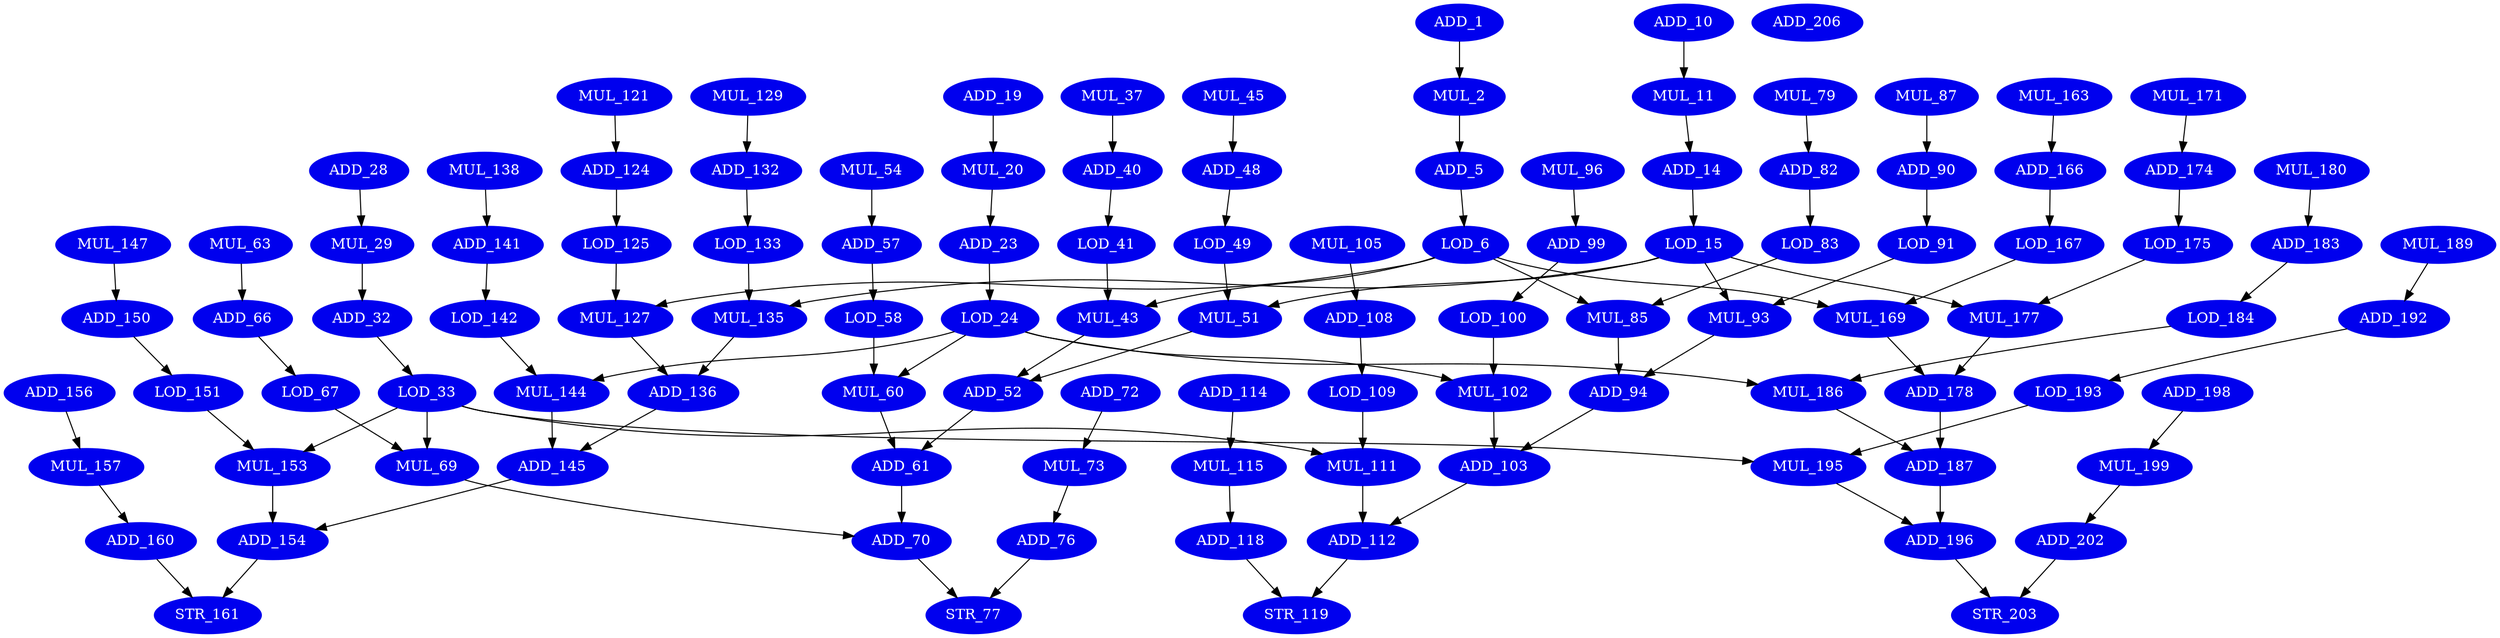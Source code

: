 digraph matmul_dfg__3 {
    node [fontcolor=white,style=filled,color=blue2];
    ADD_1 [label = ADD_1 ];
    MUL_2 [label = MUL_2 ];
    ADD_5 [label = ADD_5 ];
    LOD_6 [label = LOD_6 ];
    ADD_10 [label = ADD_10 ];
    MUL_11 [label = MUL_11 ];
    ADD_14 [label = ADD_14 ];
    LOD_15 [label = LOD_15 ];
    ADD_19 [label = ADD_19 ];
    MUL_20 [label = MUL_20 ];
    ADD_23 [label = ADD_23 ];
    LOD_24 [label = LOD_24 ];
    ADD_28 [label = ADD_28 ];
    MUL_29 [label = MUL_29 ];
    ADD_32 [label = ADD_32 ];
    LOD_33 [label = LOD_33 ];
    MUL_37 [label = MUL_37 ];
    ADD_40 [label = ADD_40 ];
    LOD_41 [label = LOD_41 ];
    MUL_43 [label = MUL_43 ];
    MUL_45 [label = MUL_45 ];
    ADD_48 [label = ADD_48 ];
    LOD_49 [label = LOD_49 ];
    MUL_51 [label = MUL_51 ];
    ADD_52 [label = ADD_52 ];
    MUL_54 [label = MUL_54 ];
    ADD_57 [label = ADD_57 ];
    LOD_58 [label = LOD_58 ];
    MUL_60 [label = MUL_60 ];
    ADD_61 [label = ADD_61 ];
    MUL_63 [label = MUL_63 ];
    ADD_66 [label = ADD_66 ];
    LOD_67 [label = LOD_67 ];
    MUL_69 [label = MUL_69 ];
    ADD_70 [label = ADD_70 ];
    ADD_72 [label = ADD_72 ];
    MUL_73 [label = MUL_73 ];
    ADD_76 [label = ADD_76 ];
    STR_77 [label = STR_77 ];
    MUL_79 [label = MUL_79 ];
    ADD_82 [label = ADD_82 ];
    LOD_83 [label = LOD_83 ];
    MUL_85 [label = MUL_85 ];
    MUL_87 [label = MUL_87 ];
    ADD_90 [label = ADD_90 ];
    LOD_91 [label = LOD_91 ];
    MUL_93 [label = MUL_93 ];
    ADD_94 [label = ADD_94 ];
    MUL_96 [label = MUL_96 ];
    ADD_99 [label = ADD_99 ];
    LOD_100 [label = LOD_100 ];
    MUL_102 [label = MUL_102 ];
    ADD_103 [label = ADD_103 ];
    MUL_105 [label = MUL_105 ];
    ADD_108 [label = ADD_108 ];
    LOD_109 [label = LOD_109 ];
    MUL_111 [label = MUL_111 ];
    ADD_112 [label = ADD_112 ];
    ADD_114 [label = ADD_114 ];
    MUL_115 [label = MUL_115 ];
    ADD_118 [label = ADD_118 ];
    STR_119 [label = STR_119 ];
    MUL_121 [label = MUL_121 ];
    ADD_124 [label = ADD_124 ];
    LOD_125 [label = LOD_125 ];
    MUL_127 [label = MUL_127 ];
    MUL_129 [label = MUL_129 ];
    ADD_132 [label = ADD_132 ];
    LOD_133 [label = LOD_133 ];
    MUL_135 [label = MUL_135 ];
    ADD_136 [label = ADD_136 ];
    MUL_138 [label = MUL_138 ];
    ADD_141 [label = ADD_141 ];
    LOD_142 [label = LOD_142 ];
    MUL_144 [label = MUL_144 ];
    ADD_145 [label = ADD_145 ];
    MUL_147 [label = MUL_147 ];
    ADD_150 [label = ADD_150 ];
    LOD_151 [label = LOD_151 ];
    MUL_153 [label = MUL_153 ];
    ADD_154 [label = ADD_154 ];
    ADD_156 [label = ADD_156 ];
    MUL_157 [label = MUL_157 ];
    ADD_160 [label = ADD_160 ];
    STR_161 [label = STR_161 ];
    MUL_163 [label = MUL_163 ];
    ADD_166 [label = ADD_166 ];
    LOD_167 [label = LOD_167 ];
    MUL_169 [label = MUL_169 ];
    MUL_171 [label = MUL_171 ];
    ADD_174 [label = ADD_174 ];
    LOD_175 [label = LOD_175 ];
    MUL_177 [label = MUL_177 ];
    ADD_178 [label = ADD_178 ];
    MUL_180 [label = MUL_180 ];
    ADD_183 [label = ADD_183 ];
    LOD_184 [label = LOD_184 ];
    MUL_186 [label = MUL_186 ];
    ADD_187 [label = ADD_187 ];
    MUL_189 [label = MUL_189 ];
    ADD_192 [label = ADD_192 ];
    LOD_193 [label = LOD_193 ];
    MUL_195 [label = MUL_195 ];
    ADD_196 [label = ADD_196 ];
    ADD_198 [label = ADD_198 ];
    MUL_199 [label = MUL_199 ];
    ADD_202 [label = ADD_202 ];
    STR_203 [label = STR_203 ];
    ADD_206 [label = ADD_206 ];
    ADD_1 -> MUL_2 [ name = 1 ];
    MUL_2 -> ADD_5 [ name = 2 ];
    ADD_5 -> LOD_6 [ name = 3 ];
    LOD_6 -> MUL_43 [ name = 4 ];
    LOD_6 -> MUL_85 [ name = 5 ];
    LOD_6 -> MUL_127 [ name = 6 ];
    LOD_6 -> MUL_169 [ name = 7 ];
    ADD_10 -> MUL_11 [ name = 9 ];
    MUL_11 -> ADD_14 [ name = 10 ];
    ADD_14 -> LOD_15 [ name = 11 ];
    LOD_15 -> MUL_51 [ name = 12 ];
    LOD_15 -> MUL_93 [ name = 13 ];
    LOD_15 -> MUL_135 [ name = 14 ];
    LOD_15 -> MUL_177 [ name = 15 ];
    ADD_19 -> MUL_20 [ name = 17 ];
    MUL_20 -> ADD_23 [ name = 18 ];
    ADD_23 -> LOD_24 [ name = 19 ];
    LOD_24 -> MUL_60 [ name = 20 ];
    LOD_24 -> MUL_102 [ name = 21 ];
    LOD_24 -> MUL_144 [ name = 22 ];
    LOD_24 -> MUL_186 [ name = 23 ];
    ADD_28 -> MUL_29 [ name = 25 ];
    MUL_29 -> ADD_32 [ name = 26 ];
    ADD_32 -> LOD_33 [ name = 27 ];
    LOD_33 -> MUL_69 [ name = 28 ];
    LOD_33 -> MUL_111 [ name = 29 ];
    LOD_33 -> MUL_153 [ name = 30 ];
    LOD_33 -> MUL_195 [ name = 31 ];
    MUL_37 -> ADD_40 [ name = 33 ];
    ADD_40 -> LOD_41 [ name = 34 ];
    LOD_41 -> MUL_43 [ name = 35 ];
    MUL_43 -> ADD_52 [ name = 36 ];
    MUL_45 -> ADD_48 [ name = 38 ];
    ADD_48 -> LOD_49 [ name = 39 ];
    LOD_49 -> MUL_51 [ name = 40 ];
    MUL_51 -> ADD_52 [ name = 41 ];
    ADD_52 -> ADD_61 [ name = 42 ];
    MUL_54 -> ADD_57 [ name = 44 ];
    ADD_57 -> LOD_58 [ name = 45 ];
    LOD_58 -> MUL_60 [ name = 46 ];
    MUL_60 -> ADD_61 [ name = 47 ];
    ADD_61 -> ADD_70 [ name = 48 ];
    MUL_63 -> ADD_66 [ name = 50 ];
    ADD_66 -> LOD_67 [ name = 51 ];
    LOD_67 -> MUL_69 [ name = 52 ];
    MUL_69 -> ADD_70 [ name = 53 ];
    ADD_70 -> STR_77 [ name = 54 ];
    ADD_72 -> MUL_73 [ name = 56 ];
    MUL_73 -> ADD_76 [ name = 57 ];
    ADD_76 -> STR_77 [ name = 58 ];
    MUL_79 -> ADD_82 [ name = 60 ];
    ADD_82 -> LOD_83 [ name = 61 ];
    LOD_83 -> MUL_85 [ name = 62 ];
    MUL_85 -> ADD_94 [ name = 63 ];
    MUL_87 -> ADD_90 [ name = 65 ];
    ADD_90 -> LOD_91 [ name = 66 ];
    LOD_91 -> MUL_93 [ name = 67 ];
    MUL_93 -> ADD_94 [ name = 68 ];
    ADD_94 -> ADD_103 [ name = 69 ];
    MUL_96 -> ADD_99 [ name = 71 ];
    ADD_99 -> LOD_100 [ name = 72 ];
    LOD_100 -> MUL_102 [ name = 73 ];
    MUL_102 -> ADD_103 [ name = 74 ];
    ADD_103 -> ADD_112 [ name = 75 ];
    MUL_105 -> ADD_108 [ name = 77 ];
    ADD_108 -> LOD_109 [ name = 78 ];
    LOD_109 -> MUL_111 [ name = 79 ];
    MUL_111 -> ADD_112 [ name = 80 ];
    ADD_112 -> STR_119 [ name = 81 ];
    ADD_114 -> MUL_115 [ name = 83 ];
    MUL_115 -> ADD_118 [ name = 84 ];
    ADD_118 -> STR_119 [ name = 85 ];
    MUL_121 -> ADD_124 [ name = 87 ];
    ADD_124 -> LOD_125 [ name = 88 ];
    LOD_125 -> MUL_127 [ name = 89 ];
    MUL_127 -> ADD_136 [ name = 90 ];
    MUL_129 -> ADD_132 [ name = 92 ];
    ADD_132 -> LOD_133 [ name = 93 ];
    LOD_133 -> MUL_135 [ name = 94 ];
    MUL_135 -> ADD_136 [ name = 95 ];
    ADD_136 -> ADD_145 [ name = 96 ];
    MUL_138 -> ADD_141 [ name = 98 ];
    ADD_141 -> LOD_142 [ name = 99 ];
    LOD_142 -> MUL_144 [ name = 100 ];
    MUL_144 -> ADD_145 [ name = 101 ];
    ADD_145 -> ADD_154 [ name = 102 ];
    MUL_147 -> ADD_150 [ name = 104 ];
    ADD_150 -> LOD_151 [ name = 105 ];
    LOD_151 -> MUL_153 [ name = 106 ];
    MUL_153 -> ADD_154 [ name = 107 ];
    ADD_154 -> STR_161 [ name = 108 ];
    ADD_156 -> MUL_157 [ name = 110 ];
    MUL_157 -> ADD_160 [ name = 111 ];
    ADD_160 -> STR_161 [ name = 112 ];
    MUL_163 -> ADD_166 [ name = 114 ];
    ADD_166 -> LOD_167 [ name = 115 ];
    LOD_167 -> MUL_169 [ name = 116 ];
    MUL_169 -> ADD_178 [ name = 117 ];
    MUL_171 -> ADD_174 [ name = 119 ];
    ADD_174 -> LOD_175 [ name = 120 ];
    LOD_175 -> MUL_177 [ name = 121 ];
    MUL_177 -> ADD_178 [ name = 122 ];
    ADD_178 -> ADD_187 [ name = 123 ];
    MUL_180 -> ADD_183 [ name = 125 ];
    ADD_183 -> LOD_184 [ name = 126 ];
    LOD_184 -> MUL_186 [ name = 127 ];
    MUL_186 -> ADD_187 [ name = 128 ];
    ADD_187 -> ADD_196 [ name = 129 ];
    MUL_189 -> ADD_192 [ name = 131 ];
    ADD_192 -> LOD_193 [ name = 132 ];
    LOD_193 -> MUL_195 [ name = 133 ];
    MUL_195 -> ADD_196 [ name = 134 ];
    ADD_196 -> STR_203 [ name = 135 ];
    ADD_198 -> MUL_199 [ name = 137 ];
    MUL_199 -> ADD_202 [ name = 138 ];
    ADD_202 -> STR_203 [ name = 139 ];
}